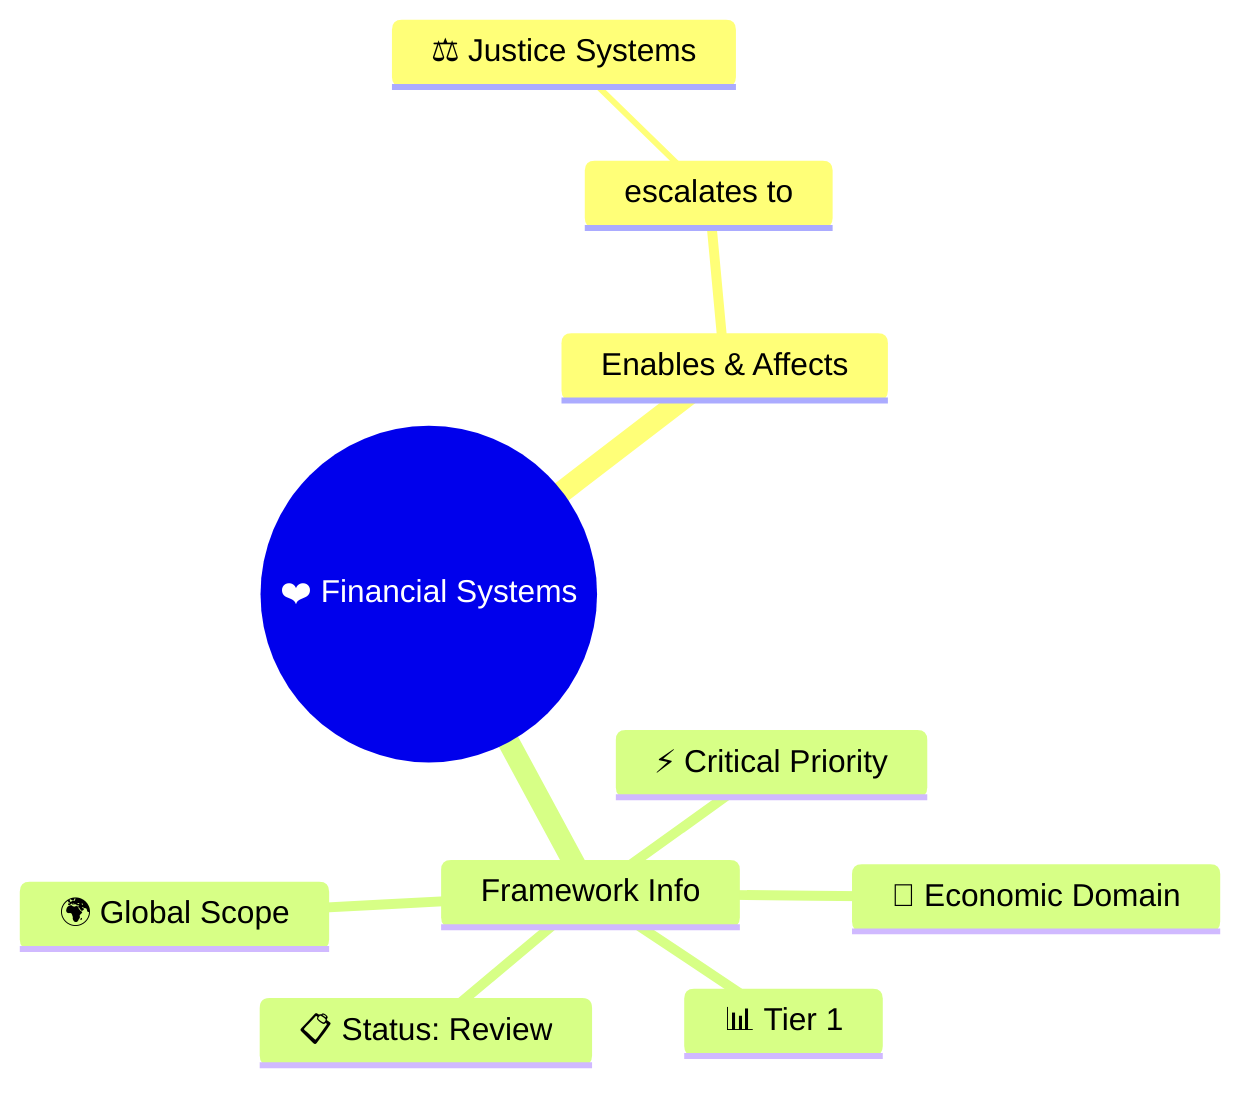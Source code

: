 mindmap
  root(("❤️ Financial Systems"))
    Enables & Affects
      escalates to
        ⚖️ Justice Systems
    Framework Info
      📊 Tier 1
      🎯 Economic Domain
      🌍 Global Scope
      ⚡ Critical Priority
      📋 Status: Review